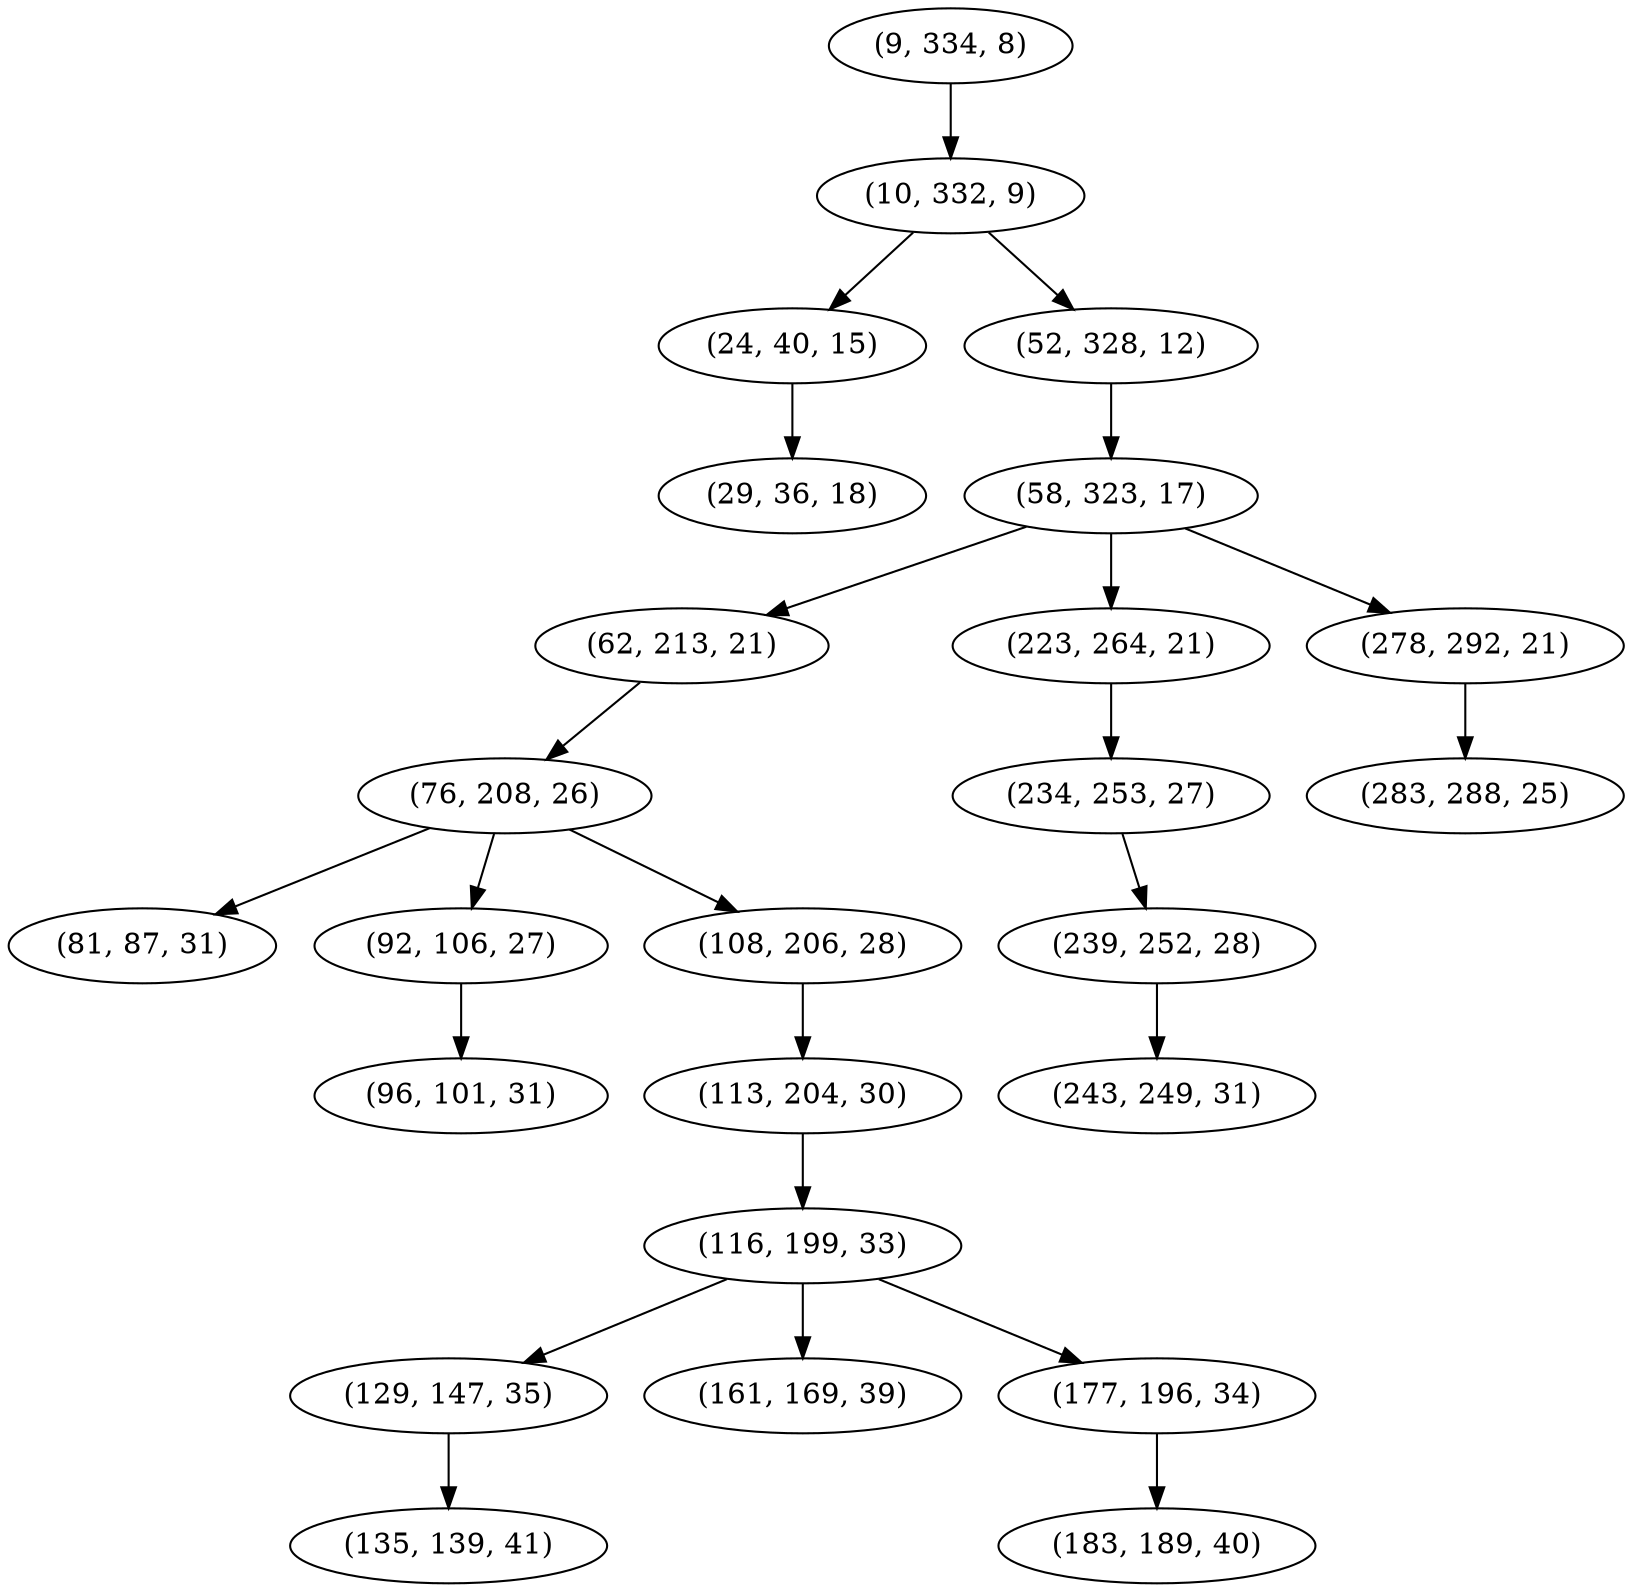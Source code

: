 digraph tree {
    "(9, 334, 8)";
    "(10, 332, 9)";
    "(24, 40, 15)";
    "(29, 36, 18)";
    "(52, 328, 12)";
    "(58, 323, 17)";
    "(62, 213, 21)";
    "(76, 208, 26)";
    "(81, 87, 31)";
    "(92, 106, 27)";
    "(96, 101, 31)";
    "(108, 206, 28)";
    "(113, 204, 30)";
    "(116, 199, 33)";
    "(129, 147, 35)";
    "(135, 139, 41)";
    "(161, 169, 39)";
    "(177, 196, 34)";
    "(183, 189, 40)";
    "(223, 264, 21)";
    "(234, 253, 27)";
    "(239, 252, 28)";
    "(243, 249, 31)";
    "(278, 292, 21)";
    "(283, 288, 25)";
    "(9, 334, 8)" -> "(10, 332, 9)";
    "(10, 332, 9)" -> "(24, 40, 15)";
    "(10, 332, 9)" -> "(52, 328, 12)";
    "(24, 40, 15)" -> "(29, 36, 18)";
    "(52, 328, 12)" -> "(58, 323, 17)";
    "(58, 323, 17)" -> "(62, 213, 21)";
    "(58, 323, 17)" -> "(223, 264, 21)";
    "(58, 323, 17)" -> "(278, 292, 21)";
    "(62, 213, 21)" -> "(76, 208, 26)";
    "(76, 208, 26)" -> "(81, 87, 31)";
    "(76, 208, 26)" -> "(92, 106, 27)";
    "(76, 208, 26)" -> "(108, 206, 28)";
    "(92, 106, 27)" -> "(96, 101, 31)";
    "(108, 206, 28)" -> "(113, 204, 30)";
    "(113, 204, 30)" -> "(116, 199, 33)";
    "(116, 199, 33)" -> "(129, 147, 35)";
    "(116, 199, 33)" -> "(161, 169, 39)";
    "(116, 199, 33)" -> "(177, 196, 34)";
    "(129, 147, 35)" -> "(135, 139, 41)";
    "(177, 196, 34)" -> "(183, 189, 40)";
    "(223, 264, 21)" -> "(234, 253, 27)";
    "(234, 253, 27)" -> "(239, 252, 28)";
    "(239, 252, 28)" -> "(243, 249, 31)";
    "(278, 292, 21)" -> "(283, 288, 25)";
}
